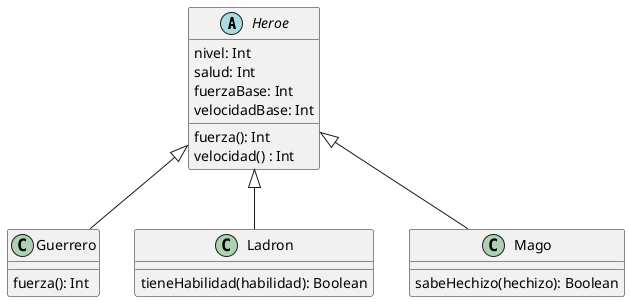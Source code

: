 @startuml

abstract class Heroe {
  nivel: Int
  salud: Int
  fuerzaBase: Int
  velocidadBase: Int
  fuerza(): Int
  velocidad() : Int
}

class Guerrero extends Heroe {
  fuerza(): Int
}

class Ladron extends Heroe {
  tieneHabilidad(habilidad): Boolean
}

class Mago extends Heroe {
  sabeHechizo(hechizo): Boolean
}

@enduml
